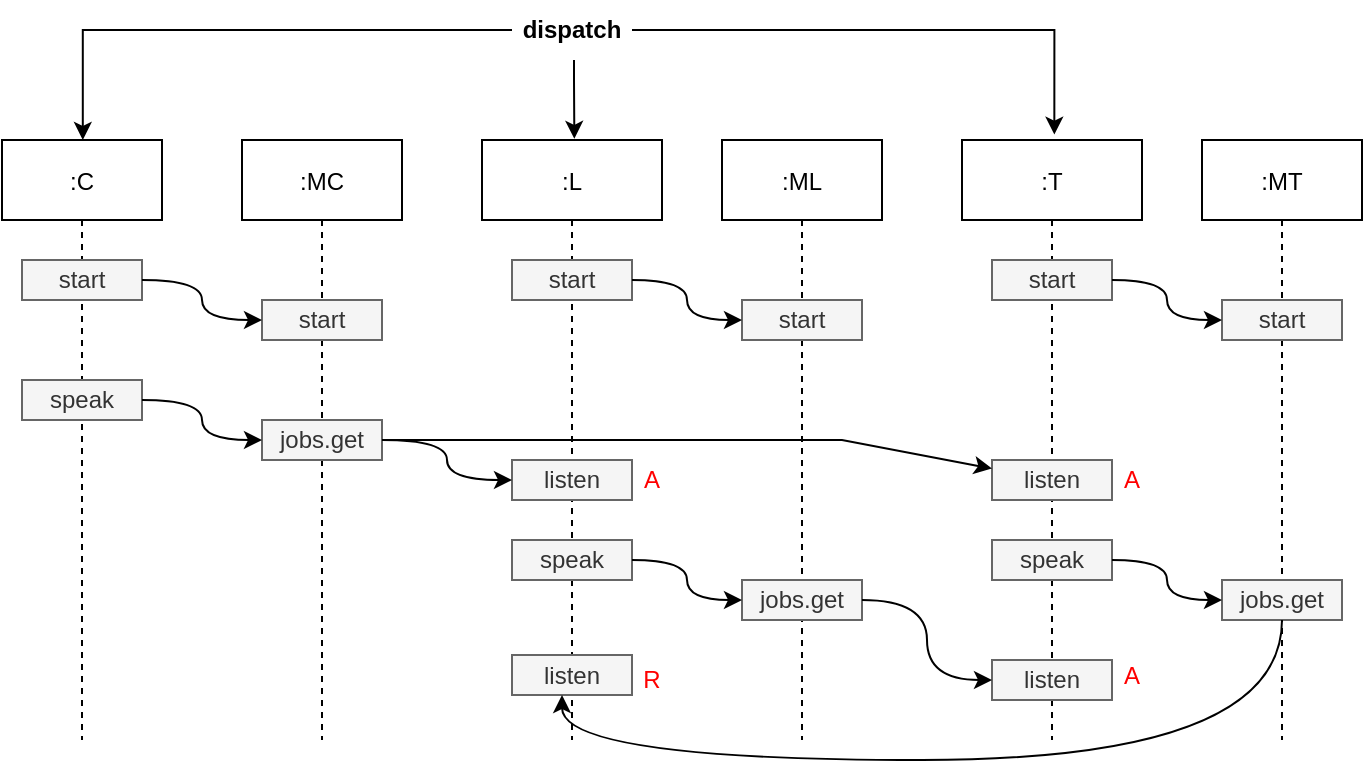 <mxfile version="16.5.2" type="device"><diagram id="kgpKYQtTHZ0yAKxKKP6v" name="Page-1"><mxGraphModel dx="1185" dy="642" grid="1" gridSize="10" guides="1" tooltips="1" connect="1" arrows="1" fold="1" page="1" pageScale="1" pageWidth="850" pageHeight="1100" math="0" shadow="0"><root><mxCell id="0"/><mxCell id="1" parent="0"/><mxCell id="3nuBFxr9cyL0pnOWT2aG-1" value=":C" style="shape=umlLifeline;perimeter=lifelinePerimeter;container=1;collapsible=0;recursiveResize=0;rounded=0;shadow=0;strokeWidth=1;" parent="1" vertex="1"><mxGeometry x="40" y="80" width="80" height="300" as="geometry"/></mxCell><mxCell id="c5VxHTk7KkeVayOSXhX2-5" value="start" style="text;html=1;strokeColor=#666666;fillColor=#f5f5f5;align=center;verticalAlign=middle;whiteSpace=wrap;rounded=0;fontColor=#333333;" vertex="1" parent="3nuBFxr9cyL0pnOWT2aG-1"><mxGeometry x="10" y="60" width="60" height="20" as="geometry"/></mxCell><mxCell id="c5VxHTk7KkeVayOSXhX2-26" value="speak" style="text;html=1;strokeColor=#666666;fillColor=#f5f5f5;align=center;verticalAlign=middle;whiteSpace=wrap;rounded=0;fontColor=#333333;" vertex="1" parent="3nuBFxr9cyL0pnOWT2aG-1"><mxGeometry x="10" y="120" width="60" height="20" as="geometry"/></mxCell><mxCell id="3nuBFxr9cyL0pnOWT2aG-5" value=":MC" style="shape=umlLifeline;perimeter=lifelinePerimeter;container=1;collapsible=0;recursiveResize=0;rounded=0;shadow=0;strokeWidth=1;" parent="1" vertex="1"><mxGeometry x="160" y="80" width="80" height="300" as="geometry"/></mxCell><mxCell id="c5VxHTk7KkeVayOSXhX2-20" value="start" style="text;html=1;strokeColor=#666666;fillColor=#f5f5f5;align=center;verticalAlign=middle;whiteSpace=wrap;rounded=0;fontColor=#333333;" vertex="1" parent="3nuBFxr9cyL0pnOWT2aG-5"><mxGeometry x="10" y="80" width="60" height="20" as="geometry"/></mxCell><mxCell id="c5VxHTk7KkeVayOSXhX2-28" value="jobs.get" style="text;html=1;strokeColor=#666666;fillColor=#f5f5f5;align=center;verticalAlign=middle;whiteSpace=wrap;rounded=0;fontColor=#333333;" vertex="1" parent="3nuBFxr9cyL0pnOWT2aG-5"><mxGeometry x="10" y="140" width="60" height="20" as="geometry"/></mxCell><mxCell id="c5VxHTk7KkeVayOSXhX2-1" value=":ML" style="shape=umlLifeline;perimeter=lifelinePerimeter;container=1;collapsible=0;recursiveResize=0;rounded=0;shadow=0;strokeWidth=1;" vertex="1" parent="1"><mxGeometry x="400" y="80" width="80" height="300" as="geometry"/></mxCell><mxCell id="c5VxHTk7KkeVayOSXhX2-21" value="start" style="text;html=1;strokeColor=#666666;fillColor=#f5f5f5;align=center;verticalAlign=middle;whiteSpace=wrap;rounded=0;fontColor=#333333;" vertex="1" parent="c5VxHTk7KkeVayOSXhX2-1"><mxGeometry x="10" y="80" width="60" height="20" as="geometry"/></mxCell><mxCell id="c5VxHTk7KkeVayOSXhX2-36" value="jobs.get" style="text;html=1;strokeColor=#666666;fillColor=#f5f5f5;align=center;verticalAlign=middle;whiteSpace=wrap;rounded=0;fontColor=#333333;" vertex="1" parent="c5VxHTk7KkeVayOSXhX2-1"><mxGeometry x="10" y="220" width="60" height="20" as="geometry"/></mxCell><mxCell id="c5VxHTk7KkeVayOSXhX2-2" value=":L" style="shape=umlLifeline;perimeter=lifelinePerimeter;container=1;collapsible=0;recursiveResize=0;rounded=0;shadow=0;strokeWidth=1;" vertex="1" parent="1"><mxGeometry x="280" y="80" width="90" height="300" as="geometry"/></mxCell><mxCell id="c5VxHTk7KkeVayOSXhX2-6" value="start" style="text;html=1;strokeColor=#666666;fillColor=#f5f5f5;align=center;verticalAlign=middle;whiteSpace=wrap;rounded=0;fontColor=#333333;" vertex="1" parent="c5VxHTk7KkeVayOSXhX2-2"><mxGeometry x="15" y="60" width="60" height="20" as="geometry"/></mxCell><mxCell id="c5VxHTk7KkeVayOSXhX2-30" value="listen" style="text;html=1;strokeColor=#666666;fillColor=#f5f5f5;align=center;verticalAlign=middle;whiteSpace=wrap;rounded=0;fontColor=#333333;" vertex="1" parent="c5VxHTk7KkeVayOSXhX2-2"><mxGeometry x="15" y="160" width="60" height="20" as="geometry"/></mxCell><mxCell id="c5VxHTk7KkeVayOSXhX2-35" value="speak" style="text;html=1;strokeColor=#666666;fillColor=#f5f5f5;align=center;verticalAlign=middle;whiteSpace=wrap;rounded=0;fontColor=#333333;" vertex="1" parent="c5VxHTk7KkeVayOSXhX2-2"><mxGeometry x="15" y="200" width="60" height="20" as="geometry"/></mxCell><mxCell id="c5VxHTk7KkeVayOSXhX2-43" value="listen" style="text;html=1;strokeColor=#666666;fillColor=#f5f5f5;align=center;verticalAlign=middle;whiteSpace=wrap;rounded=0;fontColor=#333333;" vertex="1" parent="c5VxHTk7KkeVayOSXhX2-2"><mxGeometry x="15" y="257.5" width="60" height="20" as="geometry"/></mxCell><mxCell id="c5VxHTk7KkeVayOSXhX2-48" value="&lt;font color=&quot;#FF0000&quot;&gt;A&lt;/font&gt;" style="text;html=1;strokeColor=none;fillColor=none;align=center;verticalAlign=middle;whiteSpace=wrap;rounded=0;" vertex="1" parent="c5VxHTk7KkeVayOSXhX2-2"><mxGeometry x="75" y="162.5" width="20" height="15" as="geometry"/></mxCell><mxCell id="c5VxHTk7KkeVayOSXhX2-49" value="&lt;font color=&quot;#FF0000&quot;&gt;R&lt;/font&gt;" style="text;html=1;strokeColor=none;fillColor=none;align=center;verticalAlign=middle;whiteSpace=wrap;rounded=0;" vertex="1" parent="c5VxHTk7KkeVayOSXhX2-2"><mxGeometry x="75" y="262.5" width="20" height="15" as="geometry"/></mxCell><mxCell id="c5VxHTk7KkeVayOSXhX2-3" value=":T" style="shape=umlLifeline;perimeter=lifelinePerimeter;container=1;collapsible=0;recursiveResize=0;rounded=0;shadow=0;strokeWidth=1;" vertex="1" parent="1"><mxGeometry x="520" y="80" width="90" height="300" as="geometry"/></mxCell><mxCell id="c5VxHTk7KkeVayOSXhX2-8" value="start" style="text;html=1;strokeColor=#666666;fillColor=#f5f5f5;align=center;verticalAlign=middle;whiteSpace=wrap;rounded=0;fontColor=#333333;" vertex="1" parent="c5VxHTk7KkeVayOSXhX2-3"><mxGeometry x="15" y="60" width="60" height="20" as="geometry"/></mxCell><mxCell id="c5VxHTk7KkeVayOSXhX2-32" value="listen" style="text;html=1;strokeColor=#666666;fillColor=#f5f5f5;align=center;verticalAlign=middle;whiteSpace=wrap;rounded=0;fontColor=#333333;" vertex="1" parent="c5VxHTk7KkeVayOSXhX2-3"><mxGeometry x="15" y="160" width="60" height="20" as="geometry"/></mxCell><mxCell id="c5VxHTk7KkeVayOSXhX2-37" value="speak" style="text;html=1;strokeColor=#666666;fillColor=#f5f5f5;align=center;verticalAlign=middle;whiteSpace=wrap;rounded=0;fontColor=#333333;" vertex="1" parent="c5VxHTk7KkeVayOSXhX2-3"><mxGeometry x="15" y="200" width="60" height="20" as="geometry"/></mxCell><mxCell id="c5VxHTk7KkeVayOSXhX2-45" value="listen" style="text;html=1;strokeColor=#666666;fillColor=#f5f5f5;align=center;verticalAlign=middle;whiteSpace=wrap;rounded=0;fontColor=#333333;" vertex="1" parent="c5VxHTk7KkeVayOSXhX2-3"><mxGeometry x="15" y="260" width="60" height="20" as="geometry"/></mxCell><mxCell id="c5VxHTk7KkeVayOSXhX2-52" value="&lt;font color=&quot;#FF0000&quot;&gt;A&lt;/font&gt;" style="text;html=1;strokeColor=none;fillColor=none;align=center;verticalAlign=middle;whiteSpace=wrap;rounded=0;" vertex="1" parent="c5VxHTk7KkeVayOSXhX2-3"><mxGeometry x="75" y="162.5" width="20" height="15" as="geometry"/></mxCell><mxCell id="c5VxHTk7KkeVayOSXhX2-54" value="&lt;font color=&quot;#FF0000&quot;&gt;A&lt;/font&gt;" style="text;html=1;strokeColor=none;fillColor=none;align=center;verticalAlign=middle;whiteSpace=wrap;rounded=0;" vertex="1" parent="c5VxHTk7KkeVayOSXhX2-3"><mxGeometry x="75" y="260" width="20" height="15" as="geometry"/></mxCell><mxCell id="c5VxHTk7KkeVayOSXhX2-4" value=":MT" style="shape=umlLifeline;perimeter=lifelinePerimeter;container=1;collapsible=0;recursiveResize=0;rounded=0;shadow=0;strokeWidth=1;" vertex="1" parent="1"><mxGeometry x="640" y="80" width="80" height="300" as="geometry"/></mxCell><mxCell id="c5VxHTk7KkeVayOSXhX2-22" value="start" style="text;html=1;strokeColor=#666666;fillColor=#f5f5f5;align=center;verticalAlign=middle;whiteSpace=wrap;rounded=0;fontColor=#333333;" vertex="1" parent="c5VxHTk7KkeVayOSXhX2-4"><mxGeometry x="10" y="80" width="60" height="20" as="geometry"/></mxCell><mxCell id="c5VxHTk7KkeVayOSXhX2-38" value="jobs.get" style="text;html=1;strokeColor=#666666;fillColor=#f5f5f5;align=center;verticalAlign=middle;whiteSpace=wrap;rounded=0;fontColor=#333333;" vertex="1" parent="c5VxHTk7KkeVayOSXhX2-4"><mxGeometry x="10" y="220" width="60" height="20" as="geometry"/></mxCell><mxCell id="c5VxHTk7KkeVayOSXhX2-12" style="edgeStyle=orthogonalEdgeStyle;rounded=0;orthogonalLoop=1;jettySize=auto;html=1;entryX=0.505;entryY=0;entryDx=0;entryDy=0;entryPerimeter=0;" edge="1" parent="1" source="c5VxHTk7KkeVayOSXhX2-9" target="3nuBFxr9cyL0pnOWT2aG-1"><mxGeometry relative="1" as="geometry"/></mxCell><mxCell id="c5VxHTk7KkeVayOSXhX2-14" style="edgeStyle=orthogonalEdgeStyle;rounded=0;orthogonalLoop=1;jettySize=auto;html=1;entryX=0.513;entryY=-0.002;entryDx=0;entryDy=0;entryPerimeter=0;" edge="1" parent="1" source="c5VxHTk7KkeVayOSXhX2-9" target="c5VxHTk7KkeVayOSXhX2-2"><mxGeometry relative="1" as="geometry"><Array as="points"><mxPoint x="326" y="50"/><mxPoint x="326" y="50"/></Array></mxGeometry></mxCell><mxCell id="c5VxHTk7KkeVayOSXhX2-16" style="edgeStyle=orthogonalEdgeStyle;rounded=0;orthogonalLoop=1;jettySize=auto;html=1;entryX=0.513;entryY=-0.009;entryDx=0;entryDy=0;entryPerimeter=0;" edge="1" parent="1" source="c5VxHTk7KkeVayOSXhX2-9" target="c5VxHTk7KkeVayOSXhX2-3"><mxGeometry relative="1" as="geometry"/></mxCell><mxCell id="c5VxHTk7KkeVayOSXhX2-9" value="&lt;b&gt;dispatch&lt;/b&gt;" style="text;html=1;strokeColor=none;fillColor=none;align=center;verticalAlign=middle;whiteSpace=wrap;rounded=0;" vertex="1" parent="1"><mxGeometry x="295" y="10" width="60" height="30" as="geometry"/></mxCell><mxCell id="c5VxHTk7KkeVayOSXhX2-23" style="edgeStyle=orthogonalEdgeStyle;rounded=0;orthogonalLoop=1;jettySize=auto;html=1;entryX=0;entryY=0.5;entryDx=0;entryDy=0;curved=1;" edge="1" parent="1" source="c5VxHTk7KkeVayOSXhX2-5" target="c5VxHTk7KkeVayOSXhX2-20"><mxGeometry relative="1" as="geometry"/></mxCell><mxCell id="c5VxHTk7KkeVayOSXhX2-24" style="edgeStyle=orthogonalEdgeStyle;rounded=0;orthogonalLoop=1;jettySize=auto;html=1;curved=1;" edge="1" parent="1" source="c5VxHTk7KkeVayOSXhX2-6" target="c5VxHTk7KkeVayOSXhX2-21"><mxGeometry relative="1" as="geometry"/></mxCell><mxCell id="c5VxHTk7KkeVayOSXhX2-25" style="edgeStyle=orthogonalEdgeStyle;rounded=0;orthogonalLoop=1;jettySize=auto;html=1;curved=1;" edge="1" parent="1" source="c5VxHTk7KkeVayOSXhX2-8" target="c5VxHTk7KkeVayOSXhX2-22"><mxGeometry relative="1" as="geometry"/></mxCell><mxCell id="c5VxHTk7KkeVayOSXhX2-29" style="edgeStyle=orthogonalEdgeStyle;rounded=0;orthogonalLoop=1;jettySize=auto;html=1;curved=1;" edge="1" parent="1" source="c5VxHTk7KkeVayOSXhX2-26" target="c5VxHTk7KkeVayOSXhX2-28"><mxGeometry relative="1" as="geometry"/></mxCell><mxCell id="c5VxHTk7KkeVayOSXhX2-33" style="rounded=0;orthogonalLoop=1;jettySize=auto;html=1;edgeStyle=orthogonalEdgeStyle;curved=1;" edge="1" parent="1" source="c5VxHTk7KkeVayOSXhX2-28" target="c5VxHTk7KkeVayOSXhX2-30"><mxGeometry relative="1" as="geometry"/></mxCell><mxCell id="c5VxHTk7KkeVayOSXhX2-40" style="rounded=0;orthogonalLoop=1;jettySize=auto;html=1;" edge="1" parent="1" source="c5VxHTk7KkeVayOSXhX2-28" target="c5VxHTk7KkeVayOSXhX2-32"><mxGeometry relative="1" as="geometry"><Array as="points"><mxPoint x="420" y="230"/><mxPoint x="460" y="230"/></Array></mxGeometry></mxCell><mxCell id="c5VxHTk7KkeVayOSXhX2-41" style="edgeStyle=orthogonalEdgeStyle;curved=1;rounded=0;orthogonalLoop=1;jettySize=auto;html=1;" edge="1" parent="1" source="c5VxHTk7KkeVayOSXhX2-35" target="c5VxHTk7KkeVayOSXhX2-36"><mxGeometry relative="1" as="geometry"/></mxCell><mxCell id="c5VxHTk7KkeVayOSXhX2-42" style="edgeStyle=orthogonalEdgeStyle;curved=1;rounded=0;orthogonalLoop=1;jettySize=auto;html=1;" edge="1" parent="1" source="c5VxHTk7KkeVayOSXhX2-37" target="c5VxHTk7KkeVayOSXhX2-38"><mxGeometry relative="1" as="geometry"/></mxCell><mxCell id="c5VxHTk7KkeVayOSXhX2-46" style="edgeStyle=orthogonalEdgeStyle;curved=1;rounded=0;orthogonalLoop=1;jettySize=auto;html=1;entryX=0;entryY=0.5;entryDx=0;entryDy=0;" edge="1" parent="1" source="c5VxHTk7KkeVayOSXhX2-36" target="c5VxHTk7KkeVayOSXhX2-45"><mxGeometry relative="1" as="geometry"/></mxCell><mxCell id="c5VxHTk7KkeVayOSXhX2-47" style="edgeStyle=orthogonalEdgeStyle;curved=1;rounded=0;orthogonalLoop=1;jettySize=auto;html=1;" edge="1" parent="1" source="c5VxHTk7KkeVayOSXhX2-38" target="c5VxHTk7KkeVayOSXhX2-43"><mxGeometry relative="1" as="geometry"><Array as="points"><mxPoint x="680" y="390"/><mxPoint x="320" y="390"/></Array></mxGeometry></mxCell></root></mxGraphModel></diagram></mxfile>